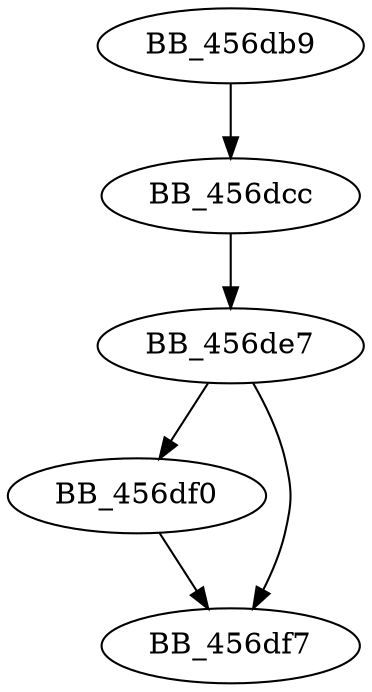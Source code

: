 DiGraph sub_456DB9{
BB_456db9->BB_456dcc
BB_456dcc->BB_456de7
BB_456de7->BB_456df0
BB_456de7->BB_456df7
BB_456df0->BB_456df7
}
